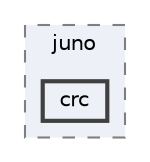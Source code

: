 digraph "/home/runner/work/libjuno/libjuno/include/juno/crc"
{
 // LATEX_PDF_SIZE
  bgcolor="transparent";
  edge [fontname=Helvetica,fontsize=10,labelfontname=Helvetica,labelfontsize=10];
  node [fontname=Helvetica,fontsize=10,shape=box,height=0.2,width=0.4];
  compound=true
  subgraph clusterdir_366da5caa8e7ec3e54d94764b6f022bc {
    graph [ bgcolor="#edf0f7", pencolor="grey50", label="juno", fontname=Helvetica,fontsize=10 style="filled,dashed", URL="dir_366da5caa8e7ec3e54d94764b6f022bc.html",tooltip=""]
  dir_ef6da05dc0c67d385894f0e12ffbb82b [label="crc", fillcolor="#edf0f7", color="grey25", style="filled,bold", URL="dir_ef6da05dc0c67d385894f0e12ffbb82b.html",tooltip=""];
  }
}
